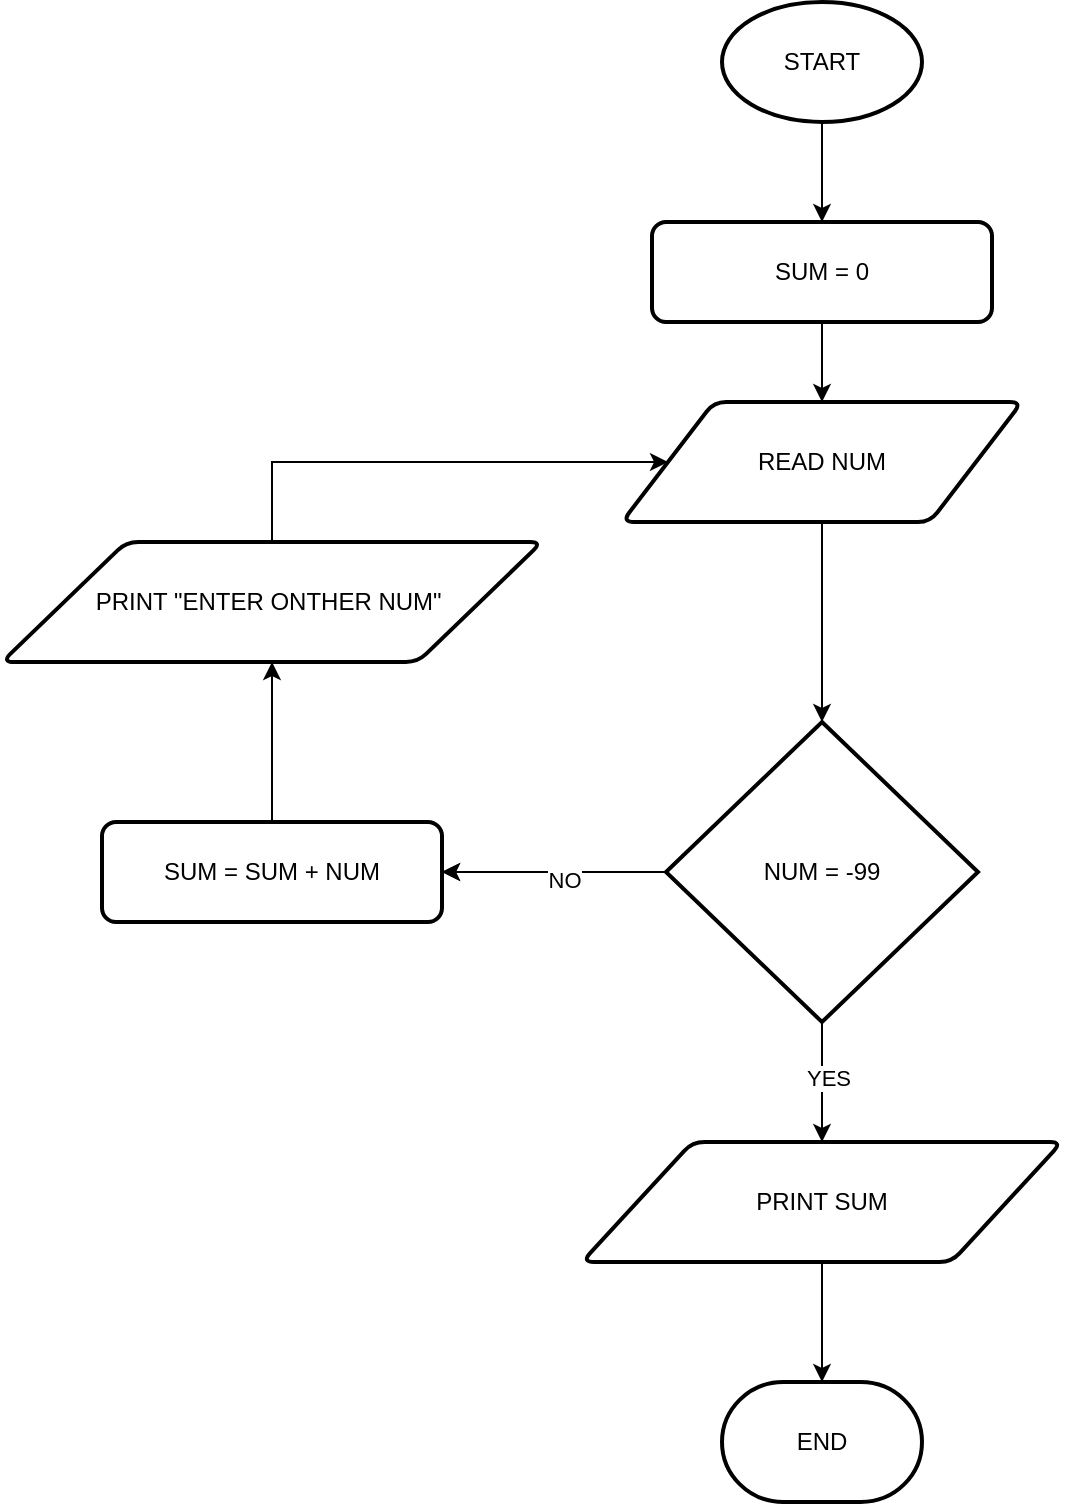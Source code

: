 <mxfile version="25.0.3">
  <diagram id="C5RBs43oDa-KdzZeNtuy" name="Page-1">
    <mxGraphModel dx="1290" dy="1699" grid="1" gridSize="10" guides="1" tooltips="1" connect="1" arrows="1" fold="1" page="1" pageScale="1" pageWidth="827" pageHeight="1169" math="0" shadow="0">
      <root>
        <mxCell id="WIyWlLk6GJQsqaUBKTNV-0" />
        <mxCell id="WIyWlLk6GJQsqaUBKTNV-1" parent="WIyWlLk6GJQsqaUBKTNV-0" />
        <mxCell id="PCej6FupO0yh5T7sdm5t-20" style="edgeStyle=orthogonalEdgeStyle;rounded=0;orthogonalLoop=1;jettySize=auto;html=1;exitX=0.5;exitY=1;exitDx=0;exitDy=0;exitPerimeter=0;" edge="1" parent="WIyWlLk6GJQsqaUBKTNV-1" source="PCej6FupO0yh5T7sdm5t-0" target="PCej6FupO0yh5T7sdm5t-19">
          <mxGeometry relative="1" as="geometry" />
        </mxCell>
        <mxCell id="PCej6FupO0yh5T7sdm5t-0" value="START" style="strokeWidth=2;html=1;shape=mxgraph.flowchart.start_1;whiteSpace=wrap;" vertex="1" parent="WIyWlLk6GJQsqaUBKTNV-1">
          <mxGeometry x="410" width="100" height="60" as="geometry" />
        </mxCell>
        <mxCell id="PCej6FupO0yh5T7sdm5t-10" style="edgeStyle=orthogonalEdgeStyle;rounded=0;orthogonalLoop=1;jettySize=auto;html=1;exitX=0.5;exitY=1;exitDx=0;exitDy=0;entryX=0.5;entryY=0;entryDx=0;entryDy=0;entryPerimeter=0;" edge="1" parent="WIyWlLk6GJQsqaUBKTNV-1" source="PCej6FupO0yh5T7sdm5t-1" target="PCej6FupO0yh5T7sdm5t-3">
          <mxGeometry relative="1" as="geometry">
            <mxPoint x="460" y="240" as="targetPoint" />
          </mxGeometry>
        </mxCell>
        <mxCell id="PCej6FupO0yh5T7sdm5t-1" value="READ NUM" style="shape=parallelogram;html=1;strokeWidth=2;perimeter=parallelogramPerimeter;whiteSpace=wrap;rounded=1;arcSize=12;size=0.23;" vertex="1" parent="WIyWlLk6GJQsqaUBKTNV-1">
          <mxGeometry x="360" y="200" width="200" height="60" as="geometry" />
        </mxCell>
        <mxCell id="PCej6FupO0yh5T7sdm5t-5" style="edgeStyle=orthogonalEdgeStyle;rounded=0;orthogonalLoop=1;jettySize=auto;html=1;exitX=0;exitY=0.5;exitDx=0;exitDy=0;exitPerimeter=0;" edge="1" parent="WIyWlLk6GJQsqaUBKTNV-1" source="PCej6FupO0yh5T7sdm5t-3" target="PCej6FupO0yh5T7sdm5t-4">
          <mxGeometry relative="1" as="geometry" />
        </mxCell>
        <mxCell id="PCej6FupO0yh5T7sdm5t-12" value="" style="edgeStyle=orthogonalEdgeStyle;rounded=0;orthogonalLoop=1;jettySize=auto;html=1;" edge="1" parent="WIyWlLk6GJQsqaUBKTNV-1" source="PCej6FupO0yh5T7sdm5t-3" target="PCej6FupO0yh5T7sdm5t-4">
          <mxGeometry relative="1" as="geometry" />
        </mxCell>
        <mxCell id="PCej6FupO0yh5T7sdm5t-13" value="NO" style="edgeLabel;html=1;align=center;verticalAlign=middle;resizable=0;points=[];" vertex="1" connectable="0" parent="PCej6FupO0yh5T7sdm5t-12">
          <mxGeometry x="-0.086" y="4" relative="1" as="geometry">
            <mxPoint as="offset" />
          </mxGeometry>
        </mxCell>
        <mxCell id="PCej6FupO0yh5T7sdm5t-15" style="edgeStyle=orthogonalEdgeStyle;rounded=0;orthogonalLoop=1;jettySize=auto;html=1;exitX=0.5;exitY=1;exitDx=0;exitDy=0;exitPerimeter=0;" edge="1" parent="WIyWlLk6GJQsqaUBKTNV-1" source="PCej6FupO0yh5T7sdm5t-3" target="PCej6FupO0yh5T7sdm5t-14">
          <mxGeometry relative="1" as="geometry" />
        </mxCell>
        <mxCell id="PCej6FupO0yh5T7sdm5t-16" value="YES" style="edgeLabel;html=1;align=center;verticalAlign=middle;resizable=0;points=[];" vertex="1" connectable="0" parent="PCej6FupO0yh5T7sdm5t-15">
          <mxGeometry x="-0.073" y="3" relative="1" as="geometry">
            <mxPoint as="offset" />
          </mxGeometry>
        </mxCell>
        <mxCell id="PCej6FupO0yh5T7sdm5t-3" value="NUM = -99" style="strokeWidth=2;html=1;shape=mxgraph.flowchart.decision;whiteSpace=wrap;" vertex="1" parent="WIyWlLk6GJQsqaUBKTNV-1">
          <mxGeometry x="382" y="360" width="156" height="150" as="geometry" />
        </mxCell>
        <mxCell id="PCej6FupO0yh5T7sdm5t-7" style="edgeStyle=orthogonalEdgeStyle;rounded=0;orthogonalLoop=1;jettySize=auto;html=1;exitX=0.5;exitY=0;exitDx=0;exitDy=0;entryX=0.5;entryY=1;entryDx=0;entryDy=0;" edge="1" parent="WIyWlLk6GJQsqaUBKTNV-1" source="PCej6FupO0yh5T7sdm5t-4" target="PCej6FupO0yh5T7sdm5t-6">
          <mxGeometry relative="1" as="geometry" />
        </mxCell>
        <mxCell id="PCej6FupO0yh5T7sdm5t-4" value="SUM = SUM + NUM" style="rounded=1;whiteSpace=wrap;html=1;absoluteArcSize=1;arcSize=14;strokeWidth=2;" vertex="1" parent="WIyWlLk6GJQsqaUBKTNV-1">
          <mxGeometry x="100" y="410" width="170" height="50" as="geometry" />
        </mxCell>
        <mxCell id="PCej6FupO0yh5T7sdm5t-8" style="edgeStyle=orthogonalEdgeStyle;rounded=0;orthogonalLoop=1;jettySize=auto;html=1;exitX=0.5;exitY=0;exitDx=0;exitDy=0;entryX=0;entryY=0.5;entryDx=0;entryDy=0;" edge="1" parent="WIyWlLk6GJQsqaUBKTNV-1" source="PCej6FupO0yh5T7sdm5t-6" target="PCej6FupO0yh5T7sdm5t-1">
          <mxGeometry relative="1" as="geometry">
            <Array as="points">
              <mxPoint x="185" y="230" />
            </Array>
          </mxGeometry>
        </mxCell>
        <mxCell id="PCej6FupO0yh5T7sdm5t-6" value="PRINT &quot;ENTER ONTHER NUM&quot;&amp;nbsp;" style="shape=parallelogram;html=1;strokeWidth=2;perimeter=parallelogramPerimeter;whiteSpace=wrap;rounded=1;arcSize=12;size=0.23;" vertex="1" parent="WIyWlLk6GJQsqaUBKTNV-1">
          <mxGeometry x="50" y="270" width="270" height="60" as="geometry" />
        </mxCell>
        <mxCell id="PCej6FupO0yh5T7sdm5t-18" style="edgeStyle=orthogonalEdgeStyle;rounded=0;orthogonalLoop=1;jettySize=auto;html=1;exitX=0.5;exitY=1;exitDx=0;exitDy=0;" edge="1" parent="WIyWlLk6GJQsqaUBKTNV-1" source="PCej6FupO0yh5T7sdm5t-14" target="PCej6FupO0yh5T7sdm5t-17">
          <mxGeometry relative="1" as="geometry" />
        </mxCell>
        <mxCell id="PCej6FupO0yh5T7sdm5t-14" value="PRINT SUM" style="shape=parallelogram;html=1;strokeWidth=2;perimeter=parallelogramPerimeter;whiteSpace=wrap;rounded=1;arcSize=12;size=0.23;" vertex="1" parent="WIyWlLk6GJQsqaUBKTNV-1">
          <mxGeometry x="340" y="570" width="240" height="60" as="geometry" />
        </mxCell>
        <mxCell id="PCej6FupO0yh5T7sdm5t-17" value="END" style="strokeWidth=2;html=1;shape=mxgraph.flowchart.terminator;whiteSpace=wrap;" vertex="1" parent="WIyWlLk6GJQsqaUBKTNV-1">
          <mxGeometry x="410" y="690" width="100" height="60" as="geometry" />
        </mxCell>
        <mxCell id="PCej6FupO0yh5T7sdm5t-21" style="edgeStyle=orthogonalEdgeStyle;rounded=0;orthogonalLoop=1;jettySize=auto;html=1;exitX=0.5;exitY=1;exitDx=0;exitDy=0;" edge="1" parent="WIyWlLk6GJQsqaUBKTNV-1" source="PCej6FupO0yh5T7sdm5t-19" target="PCej6FupO0yh5T7sdm5t-1">
          <mxGeometry relative="1" as="geometry" />
        </mxCell>
        <mxCell id="PCej6FupO0yh5T7sdm5t-19" value="SUM = 0" style="rounded=1;whiteSpace=wrap;html=1;absoluteArcSize=1;arcSize=14;strokeWidth=2;" vertex="1" parent="WIyWlLk6GJQsqaUBKTNV-1">
          <mxGeometry x="375" y="110" width="170" height="50" as="geometry" />
        </mxCell>
      </root>
    </mxGraphModel>
  </diagram>
</mxfile>
